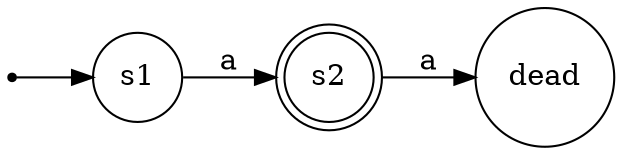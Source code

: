 digraph Automaton {
    rankdir=LR;
    node [shape=circle];

    __start__ [shape=point];
    __start__ -> s1;
    s2 [shape=doublecircle];
    s1 -> s2 [label="a"];
    s2 -> s_dead [label="a"];
    s_dead [label="dead"];
}
